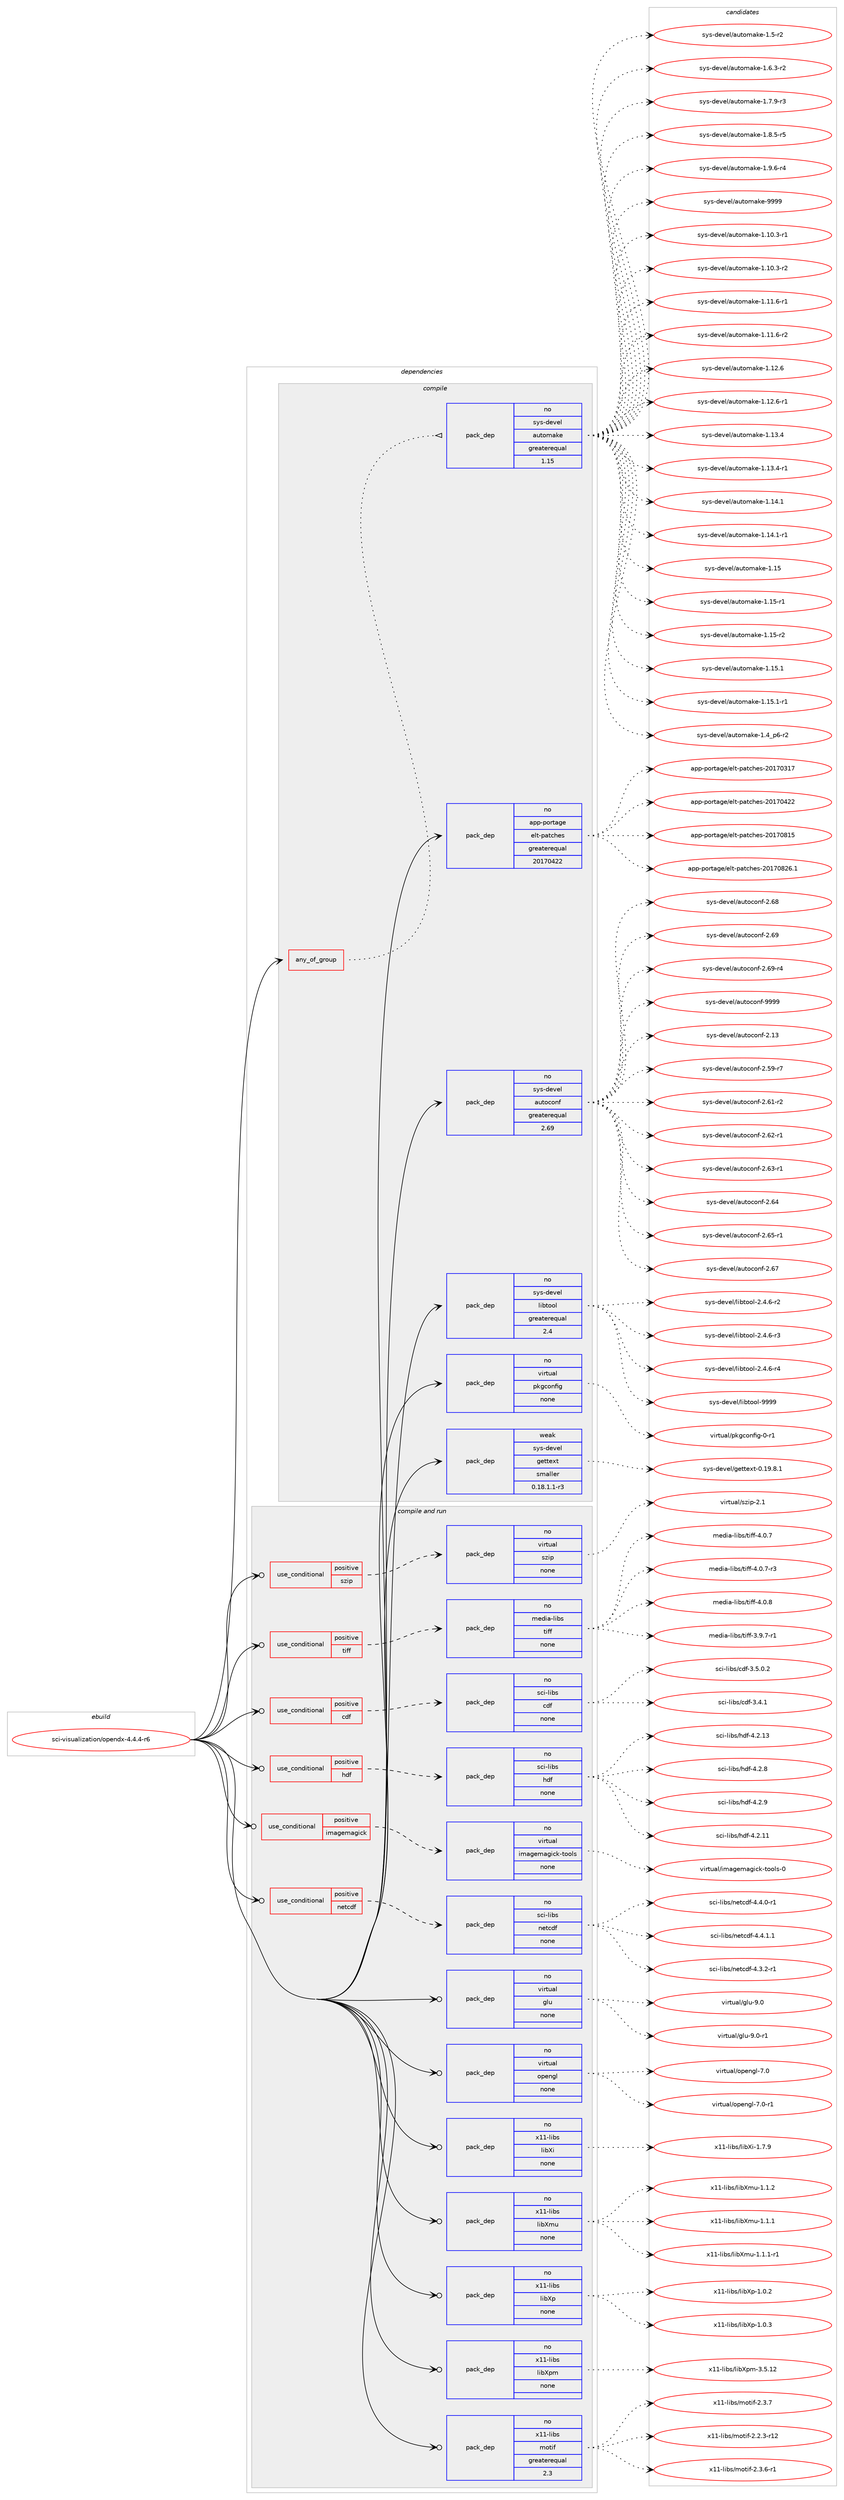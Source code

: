 digraph prolog {

# *************
# Graph options
# *************

newrank=true;
concentrate=true;
compound=true;
graph [rankdir=LR,fontname=Helvetica,fontsize=10,ranksep=1.5];#, ranksep=2.5, nodesep=0.2];
edge  [arrowhead=vee];
node  [fontname=Helvetica,fontsize=10];

# **********
# The ebuild
# **********

subgraph cluster_leftcol {
color=gray;
rank=same;
label=<<i>ebuild</i>>;
id [label="sci-visualization/opendx-4.4.4-r6", color=red, width=4, href="../sci-visualization/opendx-4.4.4-r6.svg"];
}

# ****************
# The dependencies
# ****************

subgraph cluster_midcol {
color=gray;
label=<<i>dependencies</i>>;
subgraph cluster_compile {
fillcolor="#eeeeee";
style=filled;
label=<<i>compile</i>>;
subgraph any7797 {
dependency459391 [label=<<TABLE BORDER="0" CELLBORDER="1" CELLSPACING="0" CELLPADDING="4"><TR><TD CELLPADDING="10">any_of_group</TD></TR></TABLE>>, shape=none, color=red];subgraph pack338988 {
dependency459392 [label=<<TABLE BORDER="0" CELLBORDER="1" CELLSPACING="0" CELLPADDING="4" WIDTH="220"><TR><TD ROWSPAN="6" CELLPADDING="30">pack_dep</TD></TR><TR><TD WIDTH="110">no</TD></TR><TR><TD>sys-devel</TD></TR><TR><TD>automake</TD></TR><TR><TD>greaterequal</TD></TR><TR><TD>1.15</TD></TR></TABLE>>, shape=none, color=blue];
}
dependency459391:e -> dependency459392:w [weight=20,style="dotted",arrowhead="oinv"];
}
id:e -> dependency459391:w [weight=20,style="solid",arrowhead="vee"];
subgraph pack338989 {
dependency459393 [label=<<TABLE BORDER="0" CELLBORDER="1" CELLSPACING="0" CELLPADDING="4" WIDTH="220"><TR><TD ROWSPAN="6" CELLPADDING="30">pack_dep</TD></TR><TR><TD WIDTH="110">no</TD></TR><TR><TD>app-portage</TD></TR><TR><TD>elt-patches</TD></TR><TR><TD>greaterequal</TD></TR><TR><TD>20170422</TD></TR></TABLE>>, shape=none, color=blue];
}
id:e -> dependency459393:w [weight=20,style="solid",arrowhead="vee"];
subgraph pack338990 {
dependency459394 [label=<<TABLE BORDER="0" CELLBORDER="1" CELLSPACING="0" CELLPADDING="4" WIDTH="220"><TR><TD ROWSPAN="6" CELLPADDING="30">pack_dep</TD></TR><TR><TD WIDTH="110">no</TD></TR><TR><TD>sys-devel</TD></TR><TR><TD>autoconf</TD></TR><TR><TD>greaterequal</TD></TR><TR><TD>2.69</TD></TR></TABLE>>, shape=none, color=blue];
}
id:e -> dependency459394:w [weight=20,style="solid",arrowhead="vee"];
subgraph pack338991 {
dependency459395 [label=<<TABLE BORDER="0" CELLBORDER="1" CELLSPACING="0" CELLPADDING="4" WIDTH="220"><TR><TD ROWSPAN="6" CELLPADDING="30">pack_dep</TD></TR><TR><TD WIDTH="110">no</TD></TR><TR><TD>sys-devel</TD></TR><TR><TD>libtool</TD></TR><TR><TD>greaterequal</TD></TR><TR><TD>2.4</TD></TR></TABLE>>, shape=none, color=blue];
}
id:e -> dependency459395:w [weight=20,style="solid",arrowhead="vee"];
subgraph pack338992 {
dependency459396 [label=<<TABLE BORDER="0" CELLBORDER="1" CELLSPACING="0" CELLPADDING="4" WIDTH="220"><TR><TD ROWSPAN="6" CELLPADDING="30">pack_dep</TD></TR><TR><TD WIDTH="110">no</TD></TR><TR><TD>virtual</TD></TR><TR><TD>pkgconfig</TD></TR><TR><TD>none</TD></TR><TR><TD></TD></TR></TABLE>>, shape=none, color=blue];
}
id:e -> dependency459396:w [weight=20,style="solid",arrowhead="vee"];
subgraph pack338993 {
dependency459397 [label=<<TABLE BORDER="0" CELLBORDER="1" CELLSPACING="0" CELLPADDING="4" WIDTH="220"><TR><TD ROWSPAN="6" CELLPADDING="30">pack_dep</TD></TR><TR><TD WIDTH="110">weak</TD></TR><TR><TD>sys-devel</TD></TR><TR><TD>gettext</TD></TR><TR><TD>smaller</TD></TR><TR><TD>0.18.1.1-r3</TD></TR></TABLE>>, shape=none, color=blue];
}
id:e -> dependency459397:w [weight=20,style="solid",arrowhead="vee"];
}
subgraph cluster_compileandrun {
fillcolor="#eeeeee";
style=filled;
label=<<i>compile and run</i>>;
subgraph cond112356 {
dependency459398 [label=<<TABLE BORDER="0" CELLBORDER="1" CELLSPACING="0" CELLPADDING="4"><TR><TD ROWSPAN="3" CELLPADDING="10">use_conditional</TD></TR><TR><TD>positive</TD></TR><TR><TD>cdf</TD></TR></TABLE>>, shape=none, color=red];
subgraph pack338994 {
dependency459399 [label=<<TABLE BORDER="0" CELLBORDER="1" CELLSPACING="0" CELLPADDING="4" WIDTH="220"><TR><TD ROWSPAN="6" CELLPADDING="30">pack_dep</TD></TR><TR><TD WIDTH="110">no</TD></TR><TR><TD>sci-libs</TD></TR><TR><TD>cdf</TD></TR><TR><TD>none</TD></TR><TR><TD></TD></TR></TABLE>>, shape=none, color=blue];
}
dependency459398:e -> dependency459399:w [weight=20,style="dashed",arrowhead="vee"];
}
id:e -> dependency459398:w [weight=20,style="solid",arrowhead="odotvee"];
subgraph cond112357 {
dependency459400 [label=<<TABLE BORDER="0" CELLBORDER="1" CELLSPACING="0" CELLPADDING="4"><TR><TD ROWSPAN="3" CELLPADDING="10">use_conditional</TD></TR><TR><TD>positive</TD></TR><TR><TD>hdf</TD></TR></TABLE>>, shape=none, color=red];
subgraph pack338995 {
dependency459401 [label=<<TABLE BORDER="0" CELLBORDER="1" CELLSPACING="0" CELLPADDING="4" WIDTH="220"><TR><TD ROWSPAN="6" CELLPADDING="30">pack_dep</TD></TR><TR><TD WIDTH="110">no</TD></TR><TR><TD>sci-libs</TD></TR><TR><TD>hdf</TD></TR><TR><TD>none</TD></TR><TR><TD></TD></TR></TABLE>>, shape=none, color=blue];
}
dependency459400:e -> dependency459401:w [weight=20,style="dashed",arrowhead="vee"];
}
id:e -> dependency459400:w [weight=20,style="solid",arrowhead="odotvee"];
subgraph cond112358 {
dependency459402 [label=<<TABLE BORDER="0" CELLBORDER="1" CELLSPACING="0" CELLPADDING="4"><TR><TD ROWSPAN="3" CELLPADDING="10">use_conditional</TD></TR><TR><TD>positive</TD></TR><TR><TD>imagemagick</TD></TR></TABLE>>, shape=none, color=red];
subgraph pack338996 {
dependency459403 [label=<<TABLE BORDER="0" CELLBORDER="1" CELLSPACING="0" CELLPADDING="4" WIDTH="220"><TR><TD ROWSPAN="6" CELLPADDING="30">pack_dep</TD></TR><TR><TD WIDTH="110">no</TD></TR><TR><TD>virtual</TD></TR><TR><TD>imagemagick-tools</TD></TR><TR><TD>none</TD></TR><TR><TD></TD></TR></TABLE>>, shape=none, color=blue];
}
dependency459402:e -> dependency459403:w [weight=20,style="dashed",arrowhead="vee"];
}
id:e -> dependency459402:w [weight=20,style="solid",arrowhead="odotvee"];
subgraph cond112359 {
dependency459404 [label=<<TABLE BORDER="0" CELLBORDER="1" CELLSPACING="0" CELLPADDING="4"><TR><TD ROWSPAN="3" CELLPADDING="10">use_conditional</TD></TR><TR><TD>positive</TD></TR><TR><TD>netcdf</TD></TR></TABLE>>, shape=none, color=red];
subgraph pack338997 {
dependency459405 [label=<<TABLE BORDER="0" CELLBORDER="1" CELLSPACING="0" CELLPADDING="4" WIDTH="220"><TR><TD ROWSPAN="6" CELLPADDING="30">pack_dep</TD></TR><TR><TD WIDTH="110">no</TD></TR><TR><TD>sci-libs</TD></TR><TR><TD>netcdf</TD></TR><TR><TD>none</TD></TR><TR><TD></TD></TR></TABLE>>, shape=none, color=blue];
}
dependency459404:e -> dependency459405:w [weight=20,style="dashed",arrowhead="vee"];
}
id:e -> dependency459404:w [weight=20,style="solid",arrowhead="odotvee"];
subgraph cond112360 {
dependency459406 [label=<<TABLE BORDER="0" CELLBORDER="1" CELLSPACING="0" CELLPADDING="4"><TR><TD ROWSPAN="3" CELLPADDING="10">use_conditional</TD></TR><TR><TD>positive</TD></TR><TR><TD>szip</TD></TR></TABLE>>, shape=none, color=red];
subgraph pack338998 {
dependency459407 [label=<<TABLE BORDER="0" CELLBORDER="1" CELLSPACING="0" CELLPADDING="4" WIDTH="220"><TR><TD ROWSPAN="6" CELLPADDING="30">pack_dep</TD></TR><TR><TD WIDTH="110">no</TD></TR><TR><TD>virtual</TD></TR><TR><TD>szip</TD></TR><TR><TD>none</TD></TR><TR><TD></TD></TR></TABLE>>, shape=none, color=blue];
}
dependency459406:e -> dependency459407:w [weight=20,style="dashed",arrowhead="vee"];
}
id:e -> dependency459406:w [weight=20,style="solid",arrowhead="odotvee"];
subgraph cond112361 {
dependency459408 [label=<<TABLE BORDER="0" CELLBORDER="1" CELLSPACING="0" CELLPADDING="4"><TR><TD ROWSPAN="3" CELLPADDING="10">use_conditional</TD></TR><TR><TD>positive</TD></TR><TR><TD>tiff</TD></TR></TABLE>>, shape=none, color=red];
subgraph pack338999 {
dependency459409 [label=<<TABLE BORDER="0" CELLBORDER="1" CELLSPACING="0" CELLPADDING="4" WIDTH="220"><TR><TD ROWSPAN="6" CELLPADDING="30">pack_dep</TD></TR><TR><TD WIDTH="110">no</TD></TR><TR><TD>media-libs</TD></TR><TR><TD>tiff</TD></TR><TR><TD>none</TD></TR><TR><TD></TD></TR></TABLE>>, shape=none, color=blue];
}
dependency459408:e -> dependency459409:w [weight=20,style="dashed",arrowhead="vee"];
}
id:e -> dependency459408:w [weight=20,style="solid",arrowhead="odotvee"];
subgraph pack339000 {
dependency459410 [label=<<TABLE BORDER="0" CELLBORDER="1" CELLSPACING="0" CELLPADDING="4" WIDTH="220"><TR><TD ROWSPAN="6" CELLPADDING="30">pack_dep</TD></TR><TR><TD WIDTH="110">no</TD></TR><TR><TD>virtual</TD></TR><TR><TD>glu</TD></TR><TR><TD>none</TD></TR><TR><TD></TD></TR></TABLE>>, shape=none, color=blue];
}
id:e -> dependency459410:w [weight=20,style="solid",arrowhead="odotvee"];
subgraph pack339001 {
dependency459411 [label=<<TABLE BORDER="0" CELLBORDER="1" CELLSPACING="0" CELLPADDING="4" WIDTH="220"><TR><TD ROWSPAN="6" CELLPADDING="30">pack_dep</TD></TR><TR><TD WIDTH="110">no</TD></TR><TR><TD>virtual</TD></TR><TR><TD>opengl</TD></TR><TR><TD>none</TD></TR><TR><TD></TD></TR></TABLE>>, shape=none, color=blue];
}
id:e -> dependency459411:w [weight=20,style="solid",arrowhead="odotvee"];
subgraph pack339002 {
dependency459412 [label=<<TABLE BORDER="0" CELLBORDER="1" CELLSPACING="0" CELLPADDING="4" WIDTH="220"><TR><TD ROWSPAN="6" CELLPADDING="30">pack_dep</TD></TR><TR><TD WIDTH="110">no</TD></TR><TR><TD>x11-libs</TD></TR><TR><TD>libXi</TD></TR><TR><TD>none</TD></TR><TR><TD></TD></TR></TABLE>>, shape=none, color=blue];
}
id:e -> dependency459412:w [weight=20,style="solid",arrowhead="odotvee"];
subgraph pack339003 {
dependency459413 [label=<<TABLE BORDER="0" CELLBORDER="1" CELLSPACING="0" CELLPADDING="4" WIDTH="220"><TR><TD ROWSPAN="6" CELLPADDING="30">pack_dep</TD></TR><TR><TD WIDTH="110">no</TD></TR><TR><TD>x11-libs</TD></TR><TR><TD>libXmu</TD></TR><TR><TD>none</TD></TR><TR><TD></TD></TR></TABLE>>, shape=none, color=blue];
}
id:e -> dependency459413:w [weight=20,style="solid",arrowhead="odotvee"];
subgraph pack339004 {
dependency459414 [label=<<TABLE BORDER="0" CELLBORDER="1" CELLSPACING="0" CELLPADDING="4" WIDTH="220"><TR><TD ROWSPAN="6" CELLPADDING="30">pack_dep</TD></TR><TR><TD WIDTH="110">no</TD></TR><TR><TD>x11-libs</TD></TR><TR><TD>libXp</TD></TR><TR><TD>none</TD></TR><TR><TD></TD></TR></TABLE>>, shape=none, color=blue];
}
id:e -> dependency459414:w [weight=20,style="solid",arrowhead="odotvee"];
subgraph pack339005 {
dependency459415 [label=<<TABLE BORDER="0" CELLBORDER="1" CELLSPACING="0" CELLPADDING="4" WIDTH="220"><TR><TD ROWSPAN="6" CELLPADDING="30">pack_dep</TD></TR><TR><TD WIDTH="110">no</TD></TR><TR><TD>x11-libs</TD></TR><TR><TD>libXpm</TD></TR><TR><TD>none</TD></TR><TR><TD></TD></TR></TABLE>>, shape=none, color=blue];
}
id:e -> dependency459415:w [weight=20,style="solid",arrowhead="odotvee"];
subgraph pack339006 {
dependency459416 [label=<<TABLE BORDER="0" CELLBORDER="1" CELLSPACING="0" CELLPADDING="4" WIDTH="220"><TR><TD ROWSPAN="6" CELLPADDING="30">pack_dep</TD></TR><TR><TD WIDTH="110">no</TD></TR><TR><TD>x11-libs</TD></TR><TR><TD>motif</TD></TR><TR><TD>greaterequal</TD></TR><TR><TD>2.3</TD></TR></TABLE>>, shape=none, color=blue];
}
id:e -> dependency459416:w [weight=20,style="solid",arrowhead="odotvee"];
}
subgraph cluster_run {
fillcolor="#eeeeee";
style=filled;
label=<<i>run</i>>;
}
}

# **************
# The candidates
# **************

subgraph cluster_choices {
rank=same;
color=gray;
label=<<i>candidates</i>>;

subgraph choice338988 {
color=black;
nodesep=1;
choice11512111545100101118101108479711711611110997107101454946494846514511449 [label="sys-devel/automake-1.10.3-r1", color=red, width=4,href="../sys-devel/automake-1.10.3-r1.svg"];
choice11512111545100101118101108479711711611110997107101454946494846514511450 [label="sys-devel/automake-1.10.3-r2", color=red, width=4,href="../sys-devel/automake-1.10.3-r2.svg"];
choice11512111545100101118101108479711711611110997107101454946494946544511449 [label="sys-devel/automake-1.11.6-r1", color=red, width=4,href="../sys-devel/automake-1.11.6-r1.svg"];
choice11512111545100101118101108479711711611110997107101454946494946544511450 [label="sys-devel/automake-1.11.6-r2", color=red, width=4,href="../sys-devel/automake-1.11.6-r2.svg"];
choice1151211154510010111810110847971171161111099710710145494649504654 [label="sys-devel/automake-1.12.6", color=red, width=4,href="../sys-devel/automake-1.12.6.svg"];
choice11512111545100101118101108479711711611110997107101454946495046544511449 [label="sys-devel/automake-1.12.6-r1", color=red, width=4,href="../sys-devel/automake-1.12.6-r1.svg"];
choice1151211154510010111810110847971171161111099710710145494649514652 [label="sys-devel/automake-1.13.4", color=red, width=4,href="../sys-devel/automake-1.13.4.svg"];
choice11512111545100101118101108479711711611110997107101454946495146524511449 [label="sys-devel/automake-1.13.4-r1", color=red, width=4,href="../sys-devel/automake-1.13.4-r1.svg"];
choice1151211154510010111810110847971171161111099710710145494649524649 [label="sys-devel/automake-1.14.1", color=red, width=4,href="../sys-devel/automake-1.14.1.svg"];
choice11512111545100101118101108479711711611110997107101454946495246494511449 [label="sys-devel/automake-1.14.1-r1", color=red, width=4,href="../sys-devel/automake-1.14.1-r1.svg"];
choice115121115451001011181011084797117116111109971071014549464953 [label="sys-devel/automake-1.15", color=red, width=4,href="../sys-devel/automake-1.15.svg"];
choice1151211154510010111810110847971171161111099710710145494649534511449 [label="sys-devel/automake-1.15-r1", color=red, width=4,href="../sys-devel/automake-1.15-r1.svg"];
choice1151211154510010111810110847971171161111099710710145494649534511450 [label="sys-devel/automake-1.15-r2", color=red, width=4,href="../sys-devel/automake-1.15-r2.svg"];
choice1151211154510010111810110847971171161111099710710145494649534649 [label="sys-devel/automake-1.15.1", color=red, width=4,href="../sys-devel/automake-1.15.1.svg"];
choice11512111545100101118101108479711711611110997107101454946495346494511449 [label="sys-devel/automake-1.15.1-r1", color=red, width=4,href="../sys-devel/automake-1.15.1-r1.svg"];
choice115121115451001011181011084797117116111109971071014549465295112544511450 [label="sys-devel/automake-1.4_p6-r2", color=red, width=4,href="../sys-devel/automake-1.4_p6-r2.svg"];
choice11512111545100101118101108479711711611110997107101454946534511450 [label="sys-devel/automake-1.5-r2", color=red, width=4,href="../sys-devel/automake-1.5-r2.svg"];
choice115121115451001011181011084797117116111109971071014549465446514511450 [label="sys-devel/automake-1.6.3-r2", color=red, width=4,href="../sys-devel/automake-1.6.3-r2.svg"];
choice115121115451001011181011084797117116111109971071014549465546574511451 [label="sys-devel/automake-1.7.9-r3", color=red, width=4,href="../sys-devel/automake-1.7.9-r3.svg"];
choice115121115451001011181011084797117116111109971071014549465646534511453 [label="sys-devel/automake-1.8.5-r5", color=red, width=4,href="../sys-devel/automake-1.8.5-r5.svg"];
choice115121115451001011181011084797117116111109971071014549465746544511452 [label="sys-devel/automake-1.9.6-r4", color=red, width=4,href="../sys-devel/automake-1.9.6-r4.svg"];
choice115121115451001011181011084797117116111109971071014557575757 [label="sys-devel/automake-9999", color=red, width=4,href="../sys-devel/automake-9999.svg"];
dependency459392:e -> choice11512111545100101118101108479711711611110997107101454946494846514511449:w [style=dotted,weight="100"];
dependency459392:e -> choice11512111545100101118101108479711711611110997107101454946494846514511450:w [style=dotted,weight="100"];
dependency459392:e -> choice11512111545100101118101108479711711611110997107101454946494946544511449:w [style=dotted,weight="100"];
dependency459392:e -> choice11512111545100101118101108479711711611110997107101454946494946544511450:w [style=dotted,weight="100"];
dependency459392:e -> choice1151211154510010111810110847971171161111099710710145494649504654:w [style=dotted,weight="100"];
dependency459392:e -> choice11512111545100101118101108479711711611110997107101454946495046544511449:w [style=dotted,weight="100"];
dependency459392:e -> choice1151211154510010111810110847971171161111099710710145494649514652:w [style=dotted,weight="100"];
dependency459392:e -> choice11512111545100101118101108479711711611110997107101454946495146524511449:w [style=dotted,weight="100"];
dependency459392:e -> choice1151211154510010111810110847971171161111099710710145494649524649:w [style=dotted,weight="100"];
dependency459392:e -> choice11512111545100101118101108479711711611110997107101454946495246494511449:w [style=dotted,weight="100"];
dependency459392:e -> choice115121115451001011181011084797117116111109971071014549464953:w [style=dotted,weight="100"];
dependency459392:e -> choice1151211154510010111810110847971171161111099710710145494649534511449:w [style=dotted,weight="100"];
dependency459392:e -> choice1151211154510010111810110847971171161111099710710145494649534511450:w [style=dotted,weight="100"];
dependency459392:e -> choice1151211154510010111810110847971171161111099710710145494649534649:w [style=dotted,weight="100"];
dependency459392:e -> choice11512111545100101118101108479711711611110997107101454946495346494511449:w [style=dotted,weight="100"];
dependency459392:e -> choice115121115451001011181011084797117116111109971071014549465295112544511450:w [style=dotted,weight="100"];
dependency459392:e -> choice11512111545100101118101108479711711611110997107101454946534511450:w [style=dotted,weight="100"];
dependency459392:e -> choice115121115451001011181011084797117116111109971071014549465446514511450:w [style=dotted,weight="100"];
dependency459392:e -> choice115121115451001011181011084797117116111109971071014549465546574511451:w [style=dotted,weight="100"];
dependency459392:e -> choice115121115451001011181011084797117116111109971071014549465646534511453:w [style=dotted,weight="100"];
dependency459392:e -> choice115121115451001011181011084797117116111109971071014549465746544511452:w [style=dotted,weight="100"];
dependency459392:e -> choice115121115451001011181011084797117116111109971071014557575757:w [style=dotted,weight="100"];
}
subgraph choice338989 {
color=black;
nodesep=1;
choice97112112451121111141169710310147101108116451129711699104101115455048495548514955 [label="app-portage/elt-patches-20170317", color=red, width=4,href="../app-portage/elt-patches-20170317.svg"];
choice97112112451121111141169710310147101108116451129711699104101115455048495548525050 [label="app-portage/elt-patches-20170422", color=red, width=4,href="../app-portage/elt-patches-20170422.svg"];
choice97112112451121111141169710310147101108116451129711699104101115455048495548564953 [label="app-portage/elt-patches-20170815", color=red, width=4,href="../app-portage/elt-patches-20170815.svg"];
choice971121124511211111411697103101471011081164511297116991041011154550484955485650544649 [label="app-portage/elt-patches-20170826.1", color=red, width=4,href="../app-portage/elt-patches-20170826.1.svg"];
dependency459393:e -> choice97112112451121111141169710310147101108116451129711699104101115455048495548514955:w [style=dotted,weight="100"];
dependency459393:e -> choice97112112451121111141169710310147101108116451129711699104101115455048495548525050:w [style=dotted,weight="100"];
dependency459393:e -> choice97112112451121111141169710310147101108116451129711699104101115455048495548564953:w [style=dotted,weight="100"];
dependency459393:e -> choice971121124511211111411697103101471011081164511297116991041011154550484955485650544649:w [style=dotted,weight="100"];
}
subgraph choice338990 {
color=black;
nodesep=1;
choice115121115451001011181011084797117116111991111101024550464951 [label="sys-devel/autoconf-2.13", color=red, width=4,href="../sys-devel/autoconf-2.13.svg"];
choice1151211154510010111810110847971171161119911111010245504653574511455 [label="sys-devel/autoconf-2.59-r7", color=red, width=4,href="../sys-devel/autoconf-2.59-r7.svg"];
choice1151211154510010111810110847971171161119911111010245504654494511450 [label="sys-devel/autoconf-2.61-r2", color=red, width=4,href="../sys-devel/autoconf-2.61-r2.svg"];
choice1151211154510010111810110847971171161119911111010245504654504511449 [label="sys-devel/autoconf-2.62-r1", color=red, width=4,href="../sys-devel/autoconf-2.62-r1.svg"];
choice1151211154510010111810110847971171161119911111010245504654514511449 [label="sys-devel/autoconf-2.63-r1", color=red, width=4,href="../sys-devel/autoconf-2.63-r1.svg"];
choice115121115451001011181011084797117116111991111101024550465452 [label="sys-devel/autoconf-2.64", color=red, width=4,href="../sys-devel/autoconf-2.64.svg"];
choice1151211154510010111810110847971171161119911111010245504654534511449 [label="sys-devel/autoconf-2.65-r1", color=red, width=4,href="../sys-devel/autoconf-2.65-r1.svg"];
choice115121115451001011181011084797117116111991111101024550465455 [label="sys-devel/autoconf-2.67", color=red, width=4,href="../sys-devel/autoconf-2.67.svg"];
choice115121115451001011181011084797117116111991111101024550465456 [label="sys-devel/autoconf-2.68", color=red, width=4,href="../sys-devel/autoconf-2.68.svg"];
choice115121115451001011181011084797117116111991111101024550465457 [label="sys-devel/autoconf-2.69", color=red, width=4,href="../sys-devel/autoconf-2.69.svg"];
choice1151211154510010111810110847971171161119911111010245504654574511452 [label="sys-devel/autoconf-2.69-r4", color=red, width=4,href="../sys-devel/autoconf-2.69-r4.svg"];
choice115121115451001011181011084797117116111991111101024557575757 [label="sys-devel/autoconf-9999", color=red, width=4,href="../sys-devel/autoconf-9999.svg"];
dependency459394:e -> choice115121115451001011181011084797117116111991111101024550464951:w [style=dotted,weight="100"];
dependency459394:e -> choice1151211154510010111810110847971171161119911111010245504653574511455:w [style=dotted,weight="100"];
dependency459394:e -> choice1151211154510010111810110847971171161119911111010245504654494511450:w [style=dotted,weight="100"];
dependency459394:e -> choice1151211154510010111810110847971171161119911111010245504654504511449:w [style=dotted,weight="100"];
dependency459394:e -> choice1151211154510010111810110847971171161119911111010245504654514511449:w [style=dotted,weight="100"];
dependency459394:e -> choice115121115451001011181011084797117116111991111101024550465452:w [style=dotted,weight="100"];
dependency459394:e -> choice1151211154510010111810110847971171161119911111010245504654534511449:w [style=dotted,weight="100"];
dependency459394:e -> choice115121115451001011181011084797117116111991111101024550465455:w [style=dotted,weight="100"];
dependency459394:e -> choice115121115451001011181011084797117116111991111101024550465456:w [style=dotted,weight="100"];
dependency459394:e -> choice115121115451001011181011084797117116111991111101024550465457:w [style=dotted,weight="100"];
dependency459394:e -> choice1151211154510010111810110847971171161119911111010245504654574511452:w [style=dotted,weight="100"];
dependency459394:e -> choice115121115451001011181011084797117116111991111101024557575757:w [style=dotted,weight="100"];
}
subgraph choice338991 {
color=black;
nodesep=1;
choice1151211154510010111810110847108105981161111111084550465246544511450 [label="sys-devel/libtool-2.4.6-r2", color=red, width=4,href="../sys-devel/libtool-2.4.6-r2.svg"];
choice1151211154510010111810110847108105981161111111084550465246544511451 [label="sys-devel/libtool-2.4.6-r3", color=red, width=4,href="../sys-devel/libtool-2.4.6-r3.svg"];
choice1151211154510010111810110847108105981161111111084550465246544511452 [label="sys-devel/libtool-2.4.6-r4", color=red, width=4,href="../sys-devel/libtool-2.4.6-r4.svg"];
choice1151211154510010111810110847108105981161111111084557575757 [label="sys-devel/libtool-9999", color=red, width=4,href="../sys-devel/libtool-9999.svg"];
dependency459395:e -> choice1151211154510010111810110847108105981161111111084550465246544511450:w [style=dotted,weight="100"];
dependency459395:e -> choice1151211154510010111810110847108105981161111111084550465246544511451:w [style=dotted,weight="100"];
dependency459395:e -> choice1151211154510010111810110847108105981161111111084550465246544511452:w [style=dotted,weight="100"];
dependency459395:e -> choice1151211154510010111810110847108105981161111111084557575757:w [style=dotted,weight="100"];
}
subgraph choice338992 {
color=black;
nodesep=1;
choice11810511411611797108471121071039911111010210510345484511449 [label="virtual/pkgconfig-0-r1", color=red, width=4,href="../virtual/pkgconfig-0-r1.svg"];
dependency459396:e -> choice11810511411611797108471121071039911111010210510345484511449:w [style=dotted,weight="100"];
}
subgraph choice338993 {
color=black;
nodesep=1;
choice1151211154510010111810110847103101116116101120116454846495746564649 [label="sys-devel/gettext-0.19.8.1", color=red, width=4,href="../sys-devel/gettext-0.19.8.1.svg"];
dependency459397:e -> choice1151211154510010111810110847103101116116101120116454846495746564649:w [style=dotted,weight="100"];
}
subgraph choice338994 {
color=black;
nodesep=1;
choice1159910545108105981154799100102455146524649 [label="sci-libs/cdf-3.4.1", color=red, width=4,href="../sci-libs/cdf-3.4.1.svg"];
choice11599105451081059811547991001024551465346484650 [label="sci-libs/cdf-3.5.0.2", color=red, width=4,href="../sci-libs/cdf-3.5.0.2.svg"];
dependency459399:e -> choice1159910545108105981154799100102455146524649:w [style=dotted,weight="100"];
dependency459399:e -> choice11599105451081059811547991001024551465346484650:w [style=dotted,weight="100"];
}
subgraph choice338995 {
color=black;
nodesep=1;
choice1159910545108105981154710410010245524650464949 [label="sci-libs/hdf-4.2.11", color=red, width=4,href="../sci-libs/hdf-4.2.11.svg"];
choice1159910545108105981154710410010245524650464951 [label="sci-libs/hdf-4.2.13", color=red, width=4,href="../sci-libs/hdf-4.2.13.svg"];
choice11599105451081059811547104100102455246504656 [label="sci-libs/hdf-4.2.8", color=red, width=4,href="../sci-libs/hdf-4.2.8.svg"];
choice11599105451081059811547104100102455246504657 [label="sci-libs/hdf-4.2.9", color=red, width=4,href="../sci-libs/hdf-4.2.9.svg"];
dependency459401:e -> choice1159910545108105981154710410010245524650464949:w [style=dotted,weight="100"];
dependency459401:e -> choice1159910545108105981154710410010245524650464951:w [style=dotted,weight="100"];
dependency459401:e -> choice11599105451081059811547104100102455246504656:w [style=dotted,weight="100"];
dependency459401:e -> choice11599105451081059811547104100102455246504657:w [style=dotted,weight="100"];
}
subgraph choice338996 {
color=black;
nodesep=1;
choice1181051141161179710847105109971031011099710310599107451161111111081154548 [label="virtual/imagemagick-tools-0", color=red, width=4,href="../virtual/imagemagick-tools-0.svg"];
dependency459403:e -> choice1181051141161179710847105109971031011099710310599107451161111111081154548:w [style=dotted,weight="100"];
}
subgraph choice338997 {
color=black;
nodesep=1;
choice11599105451081059811547110101116991001024552465146504511449 [label="sci-libs/netcdf-4.3.2-r1", color=red, width=4,href="../sci-libs/netcdf-4.3.2-r1.svg"];
choice11599105451081059811547110101116991001024552465246484511449 [label="sci-libs/netcdf-4.4.0-r1", color=red, width=4,href="../sci-libs/netcdf-4.4.0-r1.svg"];
choice11599105451081059811547110101116991001024552465246494649 [label="sci-libs/netcdf-4.4.1.1", color=red, width=4,href="../sci-libs/netcdf-4.4.1.1.svg"];
dependency459405:e -> choice11599105451081059811547110101116991001024552465146504511449:w [style=dotted,weight="100"];
dependency459405:e -> choice11599105451081059811547110101116991001024552465246484511449:w [style=dotted,weight="100"];
dependency459405:e -> choice11599105451081059811547110101116991001024552465246494649:w [style=dotted,weight="100"];
}
subgraph choice338998 {
color=black;
nodesep=1;
choice118105114116117971084711512210511245504649 [label="virtual/szip-2.1", color=red, width=4,href="../virtual/szip-2.1.svg"];
dependency459407:e -> choice118105114116117971084711512210511245504649:w [style=dotted,weight="100"];
}
subgraph choice338999 {
color=black;
nodesep=1;
choice109101100105974510810598115471161051021024551465746554511449 [label="media-libs/tiff-3.9.7-r1", color=red, width=4,href="../media-libs/tiff-3.9.7-r1.svg"];
choice10910110010597451081059811547116105102102455246484655 [label="media-libs/tiff-4.0.7", color=red, width=4,href="../media-libs/tiff-4.0.7.svg"];
choice109101100105974510810598115471161051021024552464846554511451 [label="media-libs/tiff-4.0.7-r3", color=red, width=4,href="../media-libs/tiff-4.0.7-r3.svg"];
choice10910110010597451081059811547116105102102455246484656 [label="media-libs/tiff-4.0.8", color=red, width=4,href="../media-libs/tiff-4.0.8.svg"];
dependency459409:e -> choice109101100105974510810598115471161051021024551465746554511449:w [style=dotted,weight="100"];
dependency459409:e -> choice10910110010597451081059811547116105102102455246484655:w [style=dotted,weight="100"];
dependency459409:e -> choice109101100105974510810598115471161051021024552464846554511451:w [style=dotted,weight="100"];
dependency459409:e -> choice10910110010597451081059811547116105102102455246484656:w [style=dotted,weight="100"];
}
subgraph choice339000 {
color=black;
nodesep=1;
choice118105114116117971084710310811745574648 [label="virtual/glu-9.0", color=red, width=4,href="../virtual/glu-9.0.svg"];
choice1181051141161179710847103108117455746484511449 [label="virtual/glu-9.0-r1", color=red, width=4,href="../virtual/glu-9.0-r1.svg"];
dependency459410:e -> choice118105114116117971084710310811745574648:w [style=dotted,weight="100"];
dependency459410:e -> choice1181051141161179710847103108117455746484511449:w [style=dotted,weight="100"];
}
subgraph choice339001 {
color=black;
nodesep=1;
choice118105114116117971084711111210111010310845554648 [label="virtual/opengl-7.0", color=red, width=4,href="../virtual/opengl-7.0.svg"];
choice1181051141161179710847111112101110103108455546484511449 [label="virtual/opengl-7.0-r1", color=red, width=4,href="../virtual/opengl-7.0-r1.svg"];
dependency459411:e -> choice118105114116117971084711111210111010310845554648:w [style=dotted,weight="100"];
dependency459411:e -> choice1181051141161179710847111112101110103108455546484511449:w [style=dotted,weight="100"];
}
subgraph choice339002 {
color=black;
nodesep=1;
choice12049494510810598115471081059888105454946554657 [label="x11-libs/libXi-1.7.9", color=red, width=4,href="../x11-libs/libXi-1.7.9.svg"];
dependency459412:e -> choice12049494510810598115471081059888105454946554657:w [style=dotted,weight="100"];
}
subgraph choice339003 {
color=black;
nodesep=1;
choice12049494510810598115471081059888109117454946494649 [label="x11-libs/libXmu-1.1.1", color=red, width=4,href="../x11-libs/libXmu-1.1.1.svg"];
choice120494945108105981154710810598881091174549464946494511449 [label="x11-libs/libXmu-1.1.1-r1", color=red, width=4,href="../x11-libs/libXmu-1.1.1-r1.svg"];
choice12049494510810598115471081059888109117454946494650 [label="x11-libs/libXmu-1.1.2", color=red, width=4,href="../x11-libs/libXmu-1.1.2.svg"];
dependency459413:e -> choice12049494510810598115471081059888109117454946494649:w [style=dotted,weight="100"];
dependency459413:e -> choice120494945108105981154710810598881091174549464946494511449:w [style=dotted,weight="100"];
dependency459413:e -> choice12049494510810598115471081059888109117454946494650:w [style=dotted,weight="100"];
}
subgraph choice339004 {
color=black;
nodesep=1;
choice12049494510810598115471081059888112454946484650 [label="x11-libs/libXp-1.0.2", color=red, width=4,href="../x11-libs/libXp-1.0.2.svg"];
choice12049494510810598115471081059888112454946484651 [label="x11-libs/libXp-1.0.3", color=red, width=4,href="../x11-libs/libXp-1.0.3.svg"];
dependency459414:e -> choice12049494510810598115471081059888112454946484650:w [style=dotted,weight="100"];
dependency459414:e -> choice12049494510810598115471081059888112454946484651:w [style=dotted,weight="100"];
}
subgraph choice339005 {
color=black;
nodesep=1;
choice1204949451081059811547108105988811210945514653464950 [label="x11-libs/libXpm-3.5.12", color=red, width=4,href="../x11-libs/libXpm-3.5.12.svg"];
dependency459415:e -> choice1204949451081059811547108105988811210945514653464950:w [style=dotted,weight="100"];
}
subgraph choice339006 {
color=black;
nodesep=1;
choice1204949451081059811547109111116105102455046504651451144950 [label="x11-libs/motif-2.2.3-r12", color=red, width=4,href="../x11-libs/motif-2.2.3-r12.svg"];
choice12049494510810598115471091111161051024550465146544511449 [label="x11-libs/motif-2.3.6-r1", color=red, width=4,href="../x11-libs/motif-2.3.6-r1.svg"];
choice1204949451081059811547109111116105102455046514655 [label="x11-libs/motif-2.3.7", color=red, width=4,href="../x11-libs/motif-2.3.7.svg"];
dependency459416:e -> choice1204949451081059811547109111116105102455046504651451144950:w [style=dotted,weight="100"];
dependency459416:e -> choice12049494510810598115471091111161051024550465146544511449:w [style=dotted,weight="100"];
dependency459416:e -> choice1204949451081059811547109111116105102455046514655:w [style=dotted,weight="100"];
}
}

}
